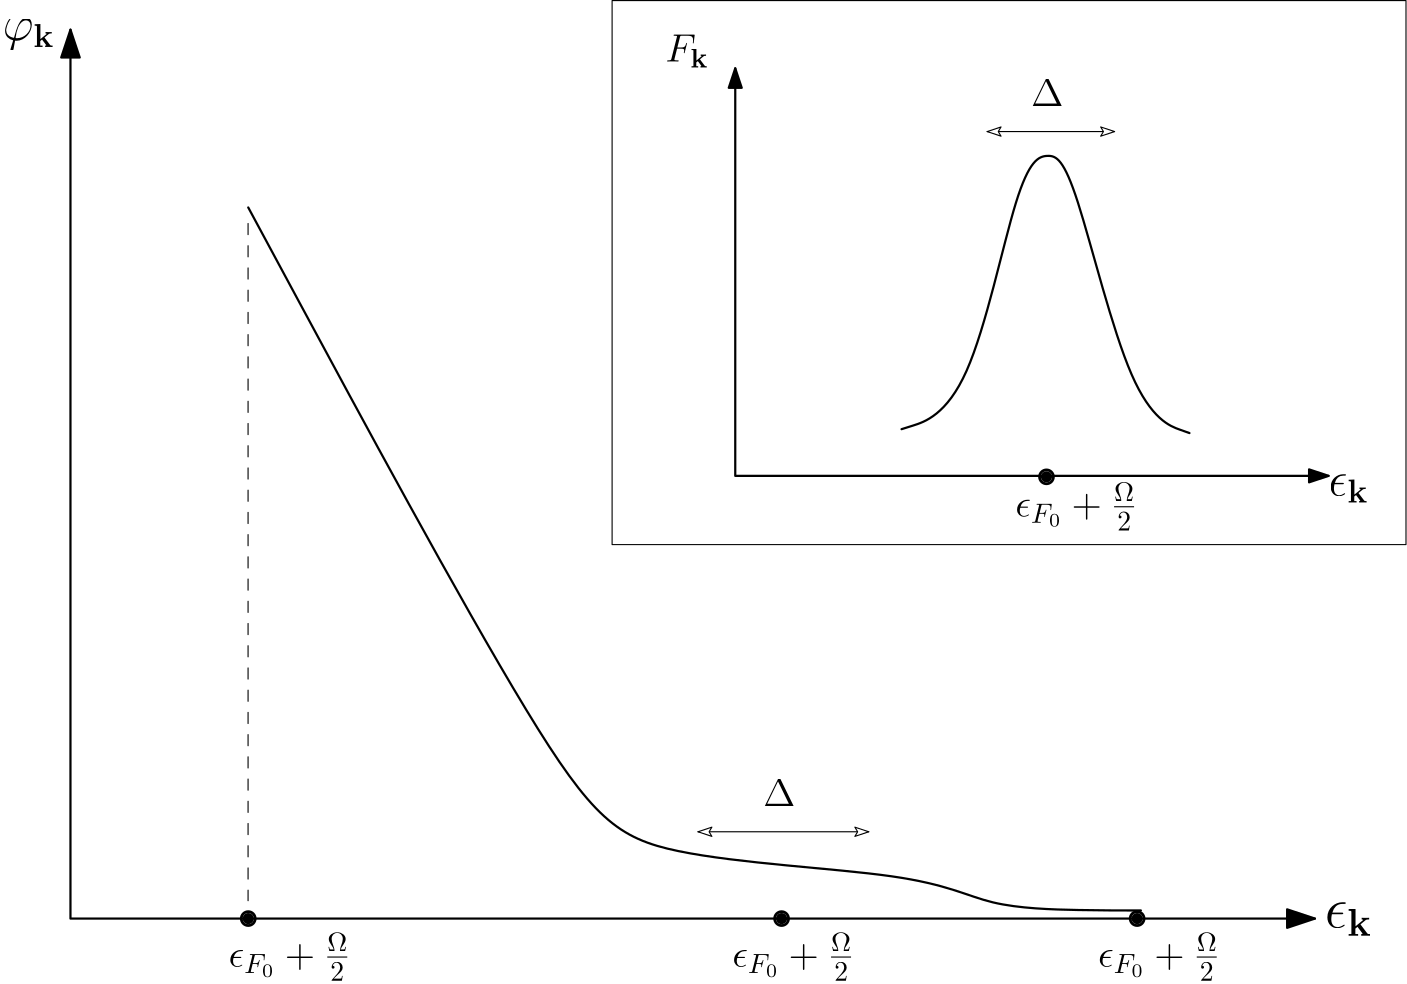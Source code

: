 <?xml version="1.0"?>
<!DOCTYPE ipe SYSTEM "ipe.dtd">
<ipe version="70010" creator="Ipe 7.0.10">
<info created="D:20111030110900" modified="D:20111030225653"/>
<ipestyle name="basic">
<symbol name="arrow/arc(spx)">
<path stroke="sym-stroke" fill="sym-stroke" pen="sym-pen">
0 0 m
-1 0.333 l
-1 -0.333 l
h
</path>
</symbol>
<symbol name="arrow/farc(spx)">
<path stroke="sym-stroke" fill="white" pen="sym-pen">
0 0 m
-1 0.333 l
-1 -0.333 l
h
</path>
</symbol>
<symbol name="mark/circle(sx)" transformations="translations">
<path fill="sym-stroke">
0.6 0 0 0.6 0 0 e
0.4 0 0 0.4 0 0 e
</path>
</symbol>
<symbol name="mark/disk(sx)" transformations="translations">
<path fill="sym-stroke">
0.6 0 0 0.6 0 0 e
</path>
</symbol>
<symbol name="mark/fdisk(sfx)" transformations="translations">
<group>
<path fill="sym-stroke" fillrule="eofill">
0.6 0 0 0.6 0 0 e
0.4 0 0 0.4 0 0 e
</path>
<path fill="sym-fill">
0.4 0 0 0.4 0 0 e
</path>
</group>
</symbol>
<symbol name="mark/box(sx)" transformations="translations">
<path fill="sym-stroke" fillrule="eofill">
-0.6 -0.6 m
0.6 -0.6 l
0.6 0.6 l
-0.6 0.6 l
h
-0.4 -0.4 m
0.4 -0.4 l
0.4 0.4 l
-0.4 0.4 l
h
</path>
</symbol>
<symbol name="mark/square(sx)" transformations="translations">
<path fill="sym-stroke">
-0.6 -0.6 m
0.6 -0.6 l
0.6 0.6 l
-0.6 0.6 l
h
</path>
</symbol>
<symbol name="mark/fsquare(sfx)" transformations="translations">
<group>
<path fill="sym-stroke" fillrule="eofill">
-0.6 -0.6 m
0.6 -0.6 l
0.6 0.6 l
-0.6 0.6 l
h
-0.4 -0.4 m
0.4 -0.4 l
0.4 0.4 l
-0.4 0.4 l
h
</path>
<path fill="sym-fill">
-0.4 -0.4 m
0.4 -0.4 l
0.4 0.4 l
-0.4 0.4 l
h
</path>
</group>
</symbol>
<symbol name="mark/cross(sx)" transformations="translations">
<group>
<path fill="sym-stroke">
-0.43 -0.57 m
0.57 0.43 l
0.43 0.57 l
-0.57 -0.43 l
h
</path>
<path fill="sym-stroke">
-0.43 0.57 m
0.57 -0.43 l
0.43 -0.57 l
-0.57 0.43 l
h
</path>
</group>
</symbol>
<symbol name="arrow/fnormal(spx)">
<path stroke="sym-stroke" fill="white" pen="sym-pen">
0 0 m
-1 0.333 l
-1 -0.333 l
h
</path>
</symbol>
<symbol name="arrow/pointed(spx)">
<path stroke="sym-stroke" fill="sym-stroke" pen="sym-pen">
0 0 m
-1 0.333 l
-0.8 0 l
-1 -0.333 l
h
</path>
</symbol>
<symbol name="arrow/fpointed(spx)">
<path stroke="sym-stroke" fill="white" pen="sym-pen">
0 0 m
-1 0.333 l
-0.8 0 l
-1 -0.333 l
h
</path>
</symbol>
<symbol name="arrow/linear(spx)">
<path stroke="sym-stroke" pen="sym-pen">
-1 0.333 m
0 0 l
-1 -0.333 l
</path>
</symbol>
<symbol name="arrow/fdouble(spx)">
<path stroke="sym-stroke" fill="white" pen="sym-pen">
0 0 m
-1 0.333 l
-1 -0.333 l
h
-1 0 m
-2 0.333 l
-2 -0.333 l
h
</path>
</symbol>
<symbol name="arrow/double(spx)">
<path stroke="sym-stroke" fill="sym-stroke" pen="sym-pen">
0 0 m
-1 0.333 l
-1 -0.333 l
h
-1 0 m
-2 0.333 l
-2 -0.333 l
h
</path>
</symbol>
<pen name="heavier" value="0.8"/>
<pen name="fat" value="1.2"/>
<pen name="ultrafat" value="2"/>
<symbolsize name="large" value="5"/>
<symbolsize name="small" value="2"/>
<symbolsize name="tiny" value="1.1"/>
<arrowsize name="large" value="10"/>
<arrowsize name="small" value="5"/>
<arrowsize name="tiny" value="3"/>
<color name="red" value="1 0 0"/>
<color name="green" value="0 1 0"/>
<color name="blue" value="0 0 1"/>
<color name="yellow" value="1 1 0"/>
<color name="orange" value="1 0.647 0"/>
<color name="gold" value="1 0.843 0"/>
<color name="purple" value="0.627 0.125 0.941"/>
<color name="gray" value="0.745"/>
<color name="brown" value="0.647 0.165 0.165"/>
<color name="navy" value="0 0 0.502"/>
<color name="pink" value="1 0.753 0.796"/>
<color name="seagreen" value="0.18 0.545 0.341"/>
<color name="turquoise" value="0.251 0.878 0.816"/>
<color name="violet" value="0.933 0.51 0.933"/>
<color name="darkblue" value="0 0 0.545"/>
<color name="darkcyan" value="0 0.545 0.545"/>
<color name="darkgray" value="0.663"/>
<color name="darkgreen" value="0 0.392 0"/>
<color name="darkmagenta" value="0.545 0 0.545"/>
<color name="darkorange" value="1 0.549 0"/>
<color name="darkred" value="0.545 0 0"/>
<color name="lightblue" value="0.678 0.847 0.902"/>
<color name="lightcyan" value="0.878 1 1"/>
<color name="lightgray" value="0.827"/>
<color name="lightgreen" value="0.565 0.933 0.565"/>
<color name="lightyellow" value="1 1 0.878"/>
<dashstyle name="dashed" value="[4] 0"/>
<dashstyle name="dotted" value="[1 3] 0"/>
<dashstyle name="dash dotted" value="[4 2 1 2] 0"/>
<dashstyle name="dash dot dotted" value="[4 2 1 2 1 2] 0"/>
<textsize name="large" value="\large"/>
<textsize name="Large" value="\Large"/>
<textsize name="LARGE" value="\LARGE"/>
<textsize name="huge" value="\huge"/>
<textsize name="Huge" value="\Huge"/>
<textsize name="small" value="\small"/>
<textsize name="footnote" value="\footnotesize"/>
<textsize name="tiny" value="\tiny"/>
<textstyle name="center" begin="\begin{center}" end="\end{center}"/>
<textstyle name="itemize" begin="\begin{itemize}" end="\end{itemize}"/>
<textstyle name="item" begin="\begin{itemize}\item{}" end="\end{itemize}"/>
<gridsize name="4 pts" value="4"/>
<gridsize name="8 pts (~3 mm)" value="8"/>
<gridsize name="16 pts (~6 mm)" value="16"/>
<gridsize name="32 pts (~12 mm)" value="32"/>
<gridsize name="10 pts (~3.5 mm)" value="10"/>
<gridsize name="20 pts (~7 mm)" value="20"/>
<gridsize name="14 pts (~5 mm)" value="14"/>
<gridsize name="28 pts (~10 mm)" value="28"/>
<gridsize name="56 pts (~20 mm)" value="56"/>
<anglesize name="90 deg" value="90"/>
<anglesize name="60 deg" value="60"/>
<anglesize name="45 deg" value="45"/>
<anglesize name="30 deg" value="30"/>
<anglesize name="22.5 deg" value="22.5"/>
<tiling name="falling" angle="-60" step="4" width="1"/>
<tiling name="rising" angle="30" step="4" width="1"/>
</ipestyle>
<page>
<layer name="alpha"/>
<view layers="alpha" active="alpha"/>
<path layer="alpha" stroke="black" pen="heavier" cap="1" arrow="normal/large" rarrow="normal/large">
96 704 m
96 384 l
544 384 l
</path>
<use name="mark/fdisk(sfx)" pos="160 384" size="large" stroke="black" fill="black"/>
<use name="mark/fdisk(sfx)" pos="352 384" size="large" stroke="black" fill="black"/>
<use name="mark/fdisk(sfx)" pos="480 384" size="large" stroke="black" fill="black"/>
<path stroke="black" pen="heavier" cap="1">
160 640 m
274.423 427.538
302.402 405.419
405.339 400.518
425.297 387.913
461.77 386.923
479.976 386.923
481.342 386.923 s
</path>
<path stroke="black" cap="1">
290.991 714.491 m
290.991 518.633 l
576.79 518.633 l
576.79 714.491 l
h
</path>
<path matrix="1 0 0 1 0 1.40051" stroke="black" pen="heavier" cap="1" arrow="normal/normal" rarrow="normal/normal">
335.324 688.685 m
335.324 541.981 l
548.902 541.981 l
</path>
<use name="mark/fdisk(sfx)" pos="447.365 543.032" size="large" stroke="black" fill="black"/>
<path stroke="black" pen="heavier" cap="1">
395.196 560.188 m
419.705 567.891
437.562 655.423
448.065 659.974
456.469 656.123
478.176 566.14
498.834 558.788 s
</path>
<path matrix="1 0 0 1 7.70281 -0.700256" stroke="black" cap="1" arrow="fpointed/small" rarrow="fpointed/small">
418.305 668.027 m
464.171 668.027 l
</path>
<text matrix="1 0 0 1 -3.15115 -1.75064" transformations="translations" pos="444.914 678.181" stroke="black" type="label" width="11.706" height="9.803" depth="0" valign="baseline" size="Large">$\Delta$</text>
<text transformations="translations" pos="310.115 692.536" stroke="black" type="label" width="15.638" height="9.805" depth="2.15" valign="baseline" size="Large">$F_{\mathbf{k}}$</text>
<text transformations="translations" pos="436.161 528.677" stroke="black" type="label" width="43.934" height="12.453" depth="4.95" valign="baseline" size="Large">$\epsilon_{ F_0}+\frac{\Omega}2$</text>
<text transformations="translations" pos="548.902 536.379" stroke="black" type="label" width="14.403" height="7.415" depth="2.58" valign="baseline" size="LARGE">$\epsilon_{\mathbf{k}}$</text>
<path stroke="black" dash="dashed" cap="1">
159.938 634.228 m
159.938 390.441 l
</path>
<path matrix="1.34029 0 0 -1.21646 -238.74 1227.88" stroke="black" cap="1" arrow="fpointed/small" rarrow="fpointed/small">
418.305 668.027 m
464.171 668.027 l
</path>
<text matrix="1 0 0 1 -99.6008 -253.822" transformations="translations" pos="444.914 678.181" stroke="black" type="label" width="11.706" height="9.803" depth="0" valign="baseline" size="Large">$\Delta$</text>
<text matrix="1 0 0 1 -101.888 -162.109" transformations="translations" pos="436.161 528.677" stroke="black" type="label" width="43.934" height="12.453" depth="4.95" valign="baseline" size="Large">$\epsilon_{ F_0}+\frac{\Omega}2$</text>
<text matrix="1 0 0 1 29.7605 -162.109" transformations="translations" pos="436.161 528.677" stroke="black" type="label" width="43.934" height="12.453" depth="4.95" valign="baseline" size="Large">$\epsilon_{ F_0}+\frac{\Omega}2$</text>
<text matrix="1 0 0 1 -1.40101 -155.457" transformations="translations" pos="548.902 536.379" stroke="black" type="label" width="17.185" height="8.896" depth="3.1" valign="baseline" size="huge">$\epsilon_{\mathbf{k}}$</text>
<text matrix="1 0 0 1 -283.254 -162.109" transformations="translations" pos="436.161 528.677" stroke="black" type="label" width="43.934" height="12.453" depth="4.95" valign="baseline" size="Large">$\epsilon_{ F_0}+\frac{\Omega}2$</text>
<text matrix="1 0 0 1 14.3552 -0.350128" transformations="translations" pos="57.278 700.71" stroke="black" type="label" width="18.639" height="7.41" depth="3.35" valign="baseline" size="LARGE">$\varphi_{\mathbf{k}}$</text>
</page>
</ipe>
